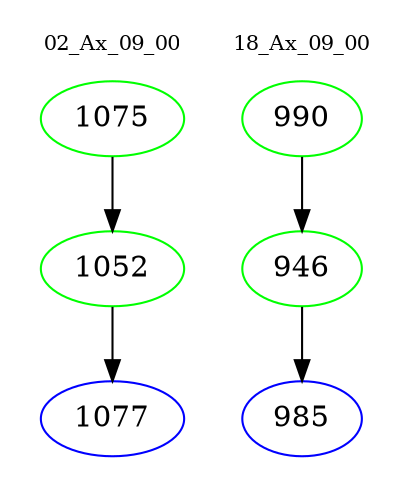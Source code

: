 digraph{
subgraph cluster_0 {
color = white
label = "02_Ax_09_00";
fontsize=10;
T0_1075 [label="1075", color="green"]
T0_1075 -> T0_1052 [color="black"]
T0_1052 [label="1052", color="green"]
T0_1052 -> T0_1077 [color="black"]
T0_1077 [label="1077", color="blue"]
}
subgraph cluster_1 {
color = white
label = "18_Ax_09_00";
fontsize=10;
T1_990 [label="990", color="green"]
T1_990 -> T1_946 [color="black"]
T1_946 [label="946", color="green"]
T1_946 -> T1_985 [color="black"]
T1_985 [label="985", color="blue"]
}
}
